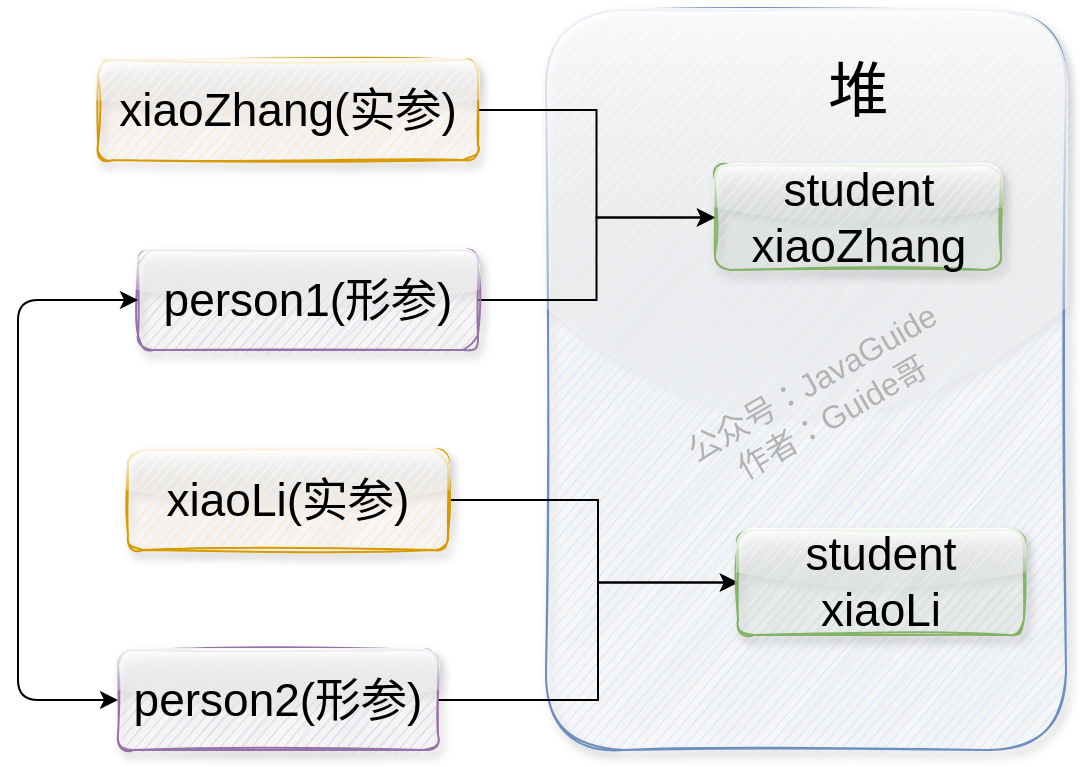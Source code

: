 <mxfile version="13.4.5" type="device"><diagram id="KJUpccsywgqX94dHTPwA" name="Page-1"><mxGraphModel dx="1106" dy="2166" grid="1" gridSize="10" guides="1" tooltips="1" connect="1" arrows="1" fold="1" page="1" pageScale="1" pageWidth="827" pageHeight="1169" math="0" shadow="0"><root><mxCell id="0"/><mxCell id="1" parent="0"/><mxCell id="bZhuFArkW2LyaiNgwJ1O-2" value="" style="rounded=1;whiteSpace=wrap;html=1;glass=1;shadow=1;sketch=1;fillColor=#dae8fc;strokeColor=#6c8ebf;" parent="1" vertex="1"><mxGeometry x="284" y="-200" width="260" height="370" as="geometry"/></mxCell><mxCell id="IqyF4V4ni8TGTMV84Kcv-6" style="edgeStyle=orthogonalEdgeStyle;rounded=0;orthogonalLoop=1;jettySize=auto;html=1;entryX=0;entryY=0.5;entryDx=0;entryDy=0;" parent="1" source="bZhuFArkW2LyaiNgwJ1O-4" target="IqyF4V4ni8TGTMV84Kcv-4" edge="1"><mxGeometry relative="1" as="geometry"><Array as="points"><mxPoint x="310" y="45"/><mxPoint x="310" y="86"/></Array></mxGeometry></mxCell><mxCell id="bZhuFArkW2LyaiNgwJ1O-4" value="&lt;font style=&quot;font-size: 23px&quot;&gt;xiaoLi(实参)&lt;/font&gt;" style="rounded=1;whiteSpace=wrap;html=1;glass=1;shadow=1;sketch=1;fillColor=#ffe6cc;strokeColor=#d79b00;" parent="1" vertex="1"><mxGeometry x="75" y="20" width="160" height="50" as="geometry"/></mxCell><mxCell id="IqyF4V4ni8TGTMV84Kcv-5" style="edgeStyle=orthogonalEdgeStyle;rounded=0;orthogonalLoop=1;jettySize=auto;html=1;entryX=0;entryY=0.5;entryDx=0;entryDy=0;" parent="1" source="bZhuFArkW2LyaiNgwJ1O-6" target="bZhuFArkW2LyaiNgwJ1O-17" edge="1"><mxGeometry relative="1" as="geometry"/></mxCell><mxCell id="bZhuFArkW2LyaiNgwJ1O-6" value="&lt;font style=&quot;font-size: 23px&quot;&gt;xiaoZhang(实参)&lt;/font&gt;" style="rounded=1;whiteSpace=wrap;html=1;glass=1;shadow=1;sketch=1;fillColor=#ffe6cc;strokeColor=#d79b00;" parent="1" vertex="1"><mxGeometry x="60" y="-175" width="190" height="50" as="geometry"/></mxCell><mxCell id="bZhuFArkW2LyaiNgwJ1O-7" value="&lt;font style=&quot;font-size: 30px&quot;&gt;堆&lt;/font&gt;" style="text;html=1;strokeColor=none;fillColor=none;align=center;verticalAlign=middle;whiteSpace=wrap;rounded=0;opacity=40;fontSize=19;" parent="1" vertex="1"><mxGeometry x="420" y="-170" width="40" height="20" as="geometry"/></mxCell><mxCell id="bZhuFArkW2LyaiNgwJ1O-17" value="&lt;span style=&quot;font-size: 23px&quot;&gt;student&lt;br&gt;xiaoZhang&lt;/span&gt;" style="rounded=1;whiteSpace=wrap;html=1;glass=1;shadow=1;sketch=1;fillColor=#d5e8d4;strokeColor=#82b366;" parent="1" vertex="1"><mxGeometry x="368.5" y="-122.5" width="143" height="52.5" as="geometry"/></mxCell><mxCell id="IqyF4V4ni8TGTMV84Kcv-8" style="edgeStyle=orthogonalEdgeStyle;rounded=0;orthogonalLoop=1;jettySize=auto;html=1;entryX=0;entryY=0.5;entryDx=0;entryDy=0;" parent="1" source="IqyF4V4ni8TGTMV84Kcv-2" target="IqyF4V4ni8TGTMV84Kcv-4" edge="1"><mxGeometry relative="1" as="geometry"><Array as="points"><mxPoint x="310" y="145"/><mxPoint x="310" y="86"/></Array></mxGeometry></mxCell><mxCell id="IqyF4V4ni8TGTMV84Kcv-2" value="&lt;span style=&quot;font-size: 23px&quot;&gt;person2(形参)&lt;/span&gt;" style="rounded=1;whiteSpace=wrap;html=1;glass=1;shadow=1;sketch=1;fillColor=#e1d5e7;strokeColor=#9673a6;" parent="1" vertex="1"><mxGeometry x="70" y="120" width="160" height="50" as="geometry"/></mxCell><mxCell id="IqyF4V4ni8TGTMV84Kcv-7" style="edgeStyle=orthogonalEdgeStyle;rounded=0;orthogonalLoop=1;jettySize=auto;html=1;entryX=0;entryY=0.5;entryDx=0;entryDy=0;" parent="1" source="IqyF4V4ni8TGTMV84Kcv-3" target="bZhuFArkW2LyaiNgwJ1O-17" edge="1"><mxGeometry relative="1" as="geometry"/></mxCell><mxCell id="IqyF4V4ni8TGTMV84Kcv-3" value="&lt;font style=&quot;font-size: 23px&quot;&gt;person1(形参)&lt;/font&gt;" style="rounded=1;whiteSpace=wrap;html=1;glass=1;shadow=1;sketch=1;fillColor=#e1d5e7;strokeColor=#9673a6;" parent="1" vertex="1"><mxGeometry x="80" y="-80" width="170" height="50" as="geometry"/></mxCell><mxCell id="IqyF4V4ni8TGTMV84Kcv-4" value="&lt;span style=&quot;font-size: 23px&quot;&gt;student&lt;br&gt;xiaoLi&lt;br&gt;&lt;/span&gt;" style="rounded=1;whiteSpace=wrap;html=1;glass=1;shadow=1;sketch=1;fillColor=#d5e8d4;strokeColor=#82b366;" parent="1" vertex="1"><mxGeometry x="380" y="60" width="143" height="52.5" as="geometry"/></mxCell><mxCell id="IqyF4V4ni8TGTMV84Kcv-10" value="" style="endArrow=classic;startArrow=classic;html=1;entryX=0;entryY=0.5;entryDx=0;entryDy=0;exitX=0;exitY=0.5;exitDx=0;exitDy=0;edgeStyle=orthogonalEdgeStyle;" parent="1" source="IqyF4V4ni8TGTMV84Kcv-2" target="IqyF4V4ni8TGTMV84Kcv-3" edge="1"><mxGeometry width="50" height="50" relative="1" as="geometry"><mxPoint x="30" as="sourcePoint"/><mxPoint x="80" y="-50" as="targetPoint"/><Array as="points"><mxPoint x="20" y="145"/><mxPoint x="20" y="-55"/></Array></mxGeometry></mxCell><mxCell id="WU2n7dRxZQrPVLvHaKkm-1" value="公众号：JavaGuide&lt;br style=&quot;font-size: 16px;&quot;&gt;作者：Guide哥" style="text;html=1;strokeColor=none;fillColor=none;align=center;verticalAlign=middle;whiteSpace=wrap;rounded=0;labelBackgroundColor=none;fontSize=16;fontColor=#B3B3B3;rotation=-30;sketch=1;" vertex="1" parent="1"><mxGeometry x="331.5" y="-10" width="180" height="10" as="geometry"/></mxCell></root></mxGraphModel></diagram></mxfile>